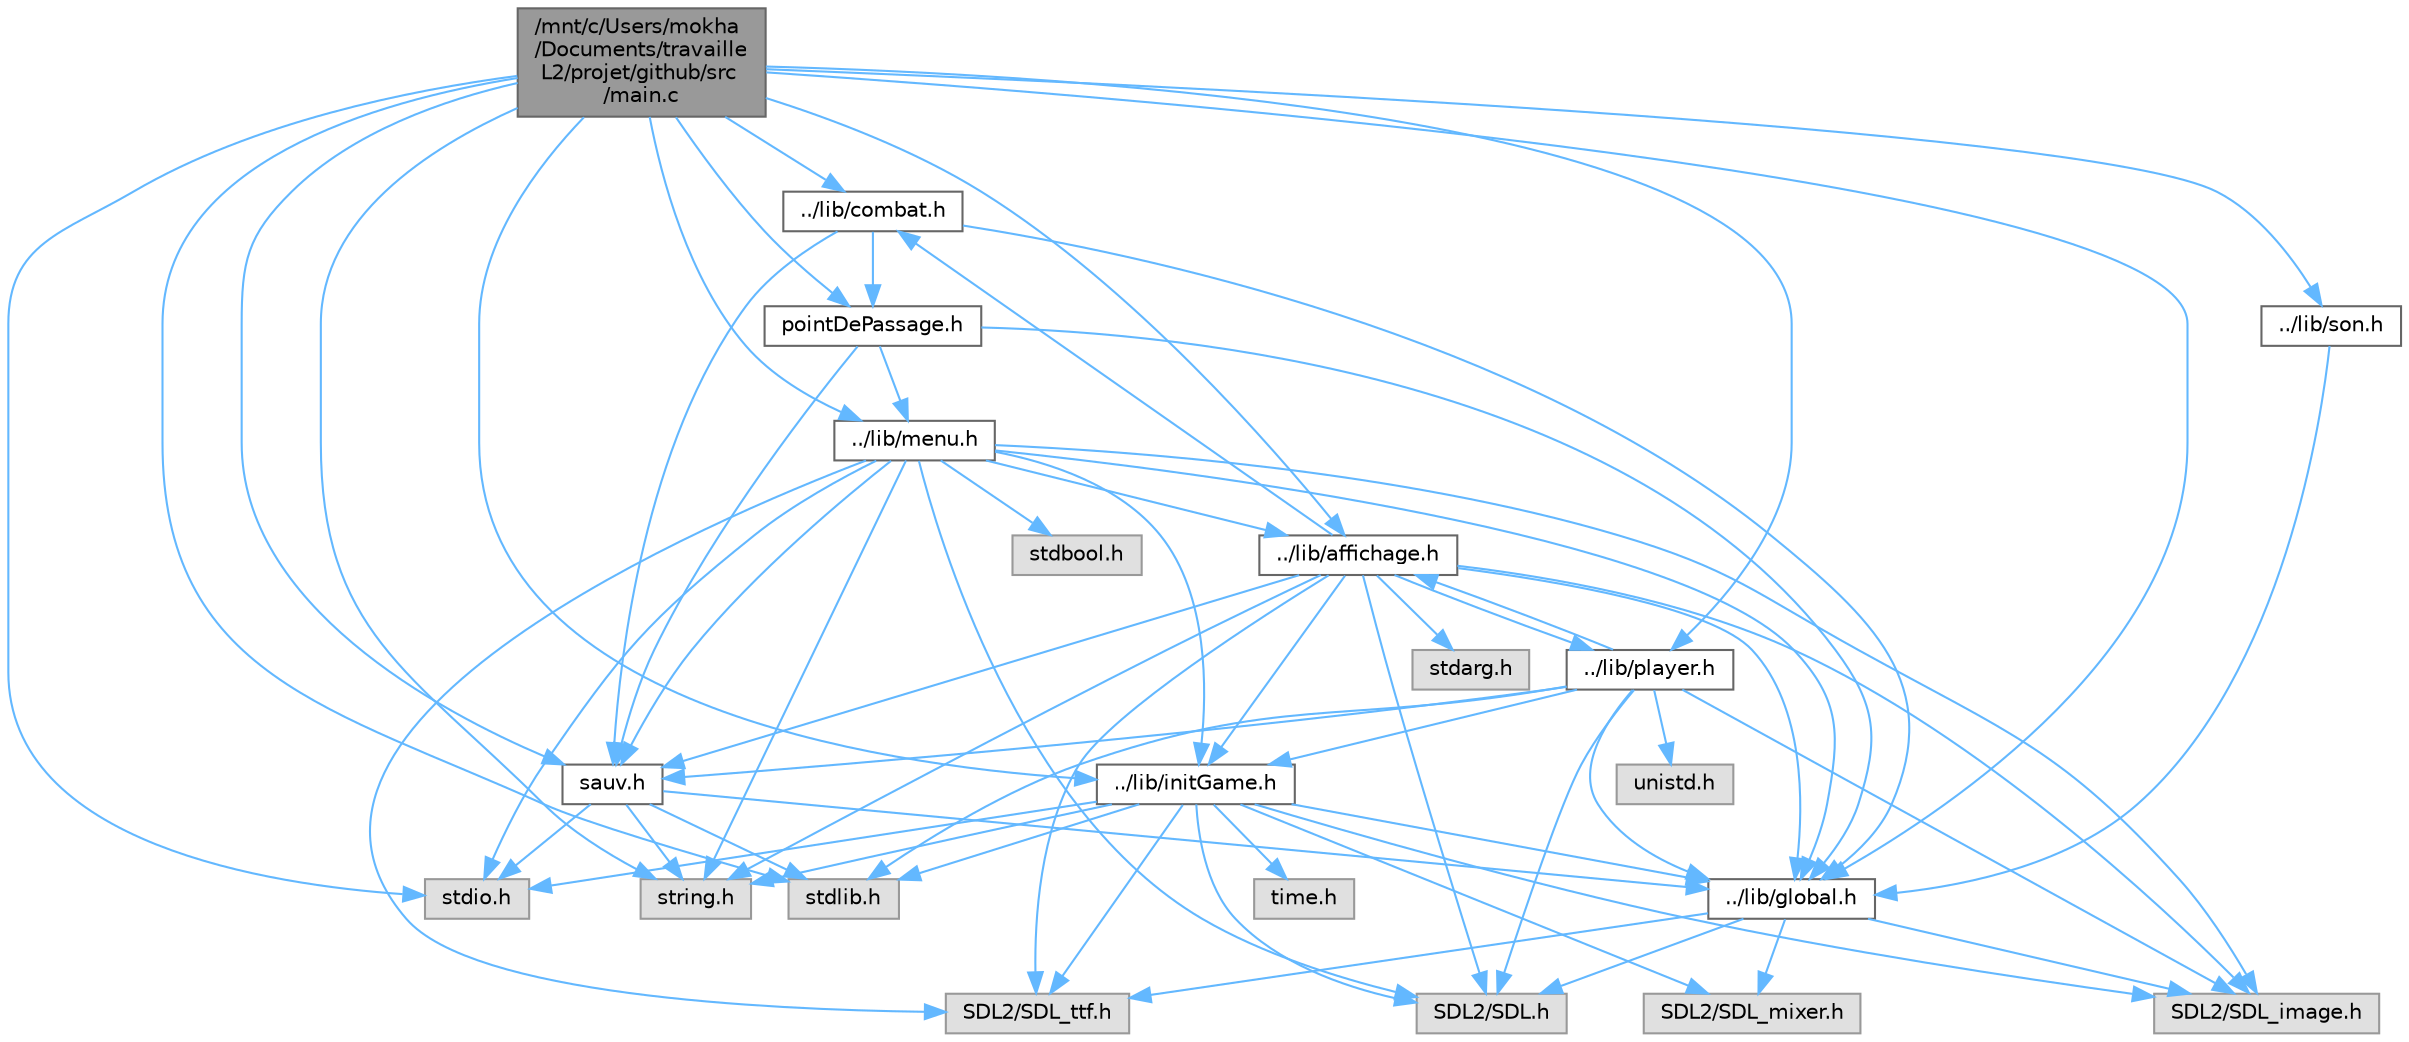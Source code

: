 digraph "/mnt/c/Users/mokha/Documents/travaille L2/projet/github/src/main.c"
{
 // LATEX_PDF_SIZE
  bgcolor="transparent";
  edge [fontname=Helvetica,fontsize=10,labelfontname=Helvetica,labelfontsize=10];
  node [fontname=Helvetica,fontsize=10,shape=box,height=0.2,width=0.4];
  Node1 [id="Node000001",label="/mnt/c/Users/mokha\l/Documents/travaille\l L2/projet/github/src\l/main.c",height=0.2,width=0.4,color="gray40", fillcolor="grey60", style="filled", fontcolor="black",tooltip="fichier contenant la fonctions principale"];
  Node1 -> Node2 [id="edge65_Node000001_Node000002",color="steelblue1",style="solid",tooltip=" "];
  Node2 [id="Node000002",label="stdio.h",height=0.2,width=0.4,color="grey60", fillcolor="#E0E0E0", style="filled",tooltip=" "];
  Node1 -> Node3 [id="edge66_Node000001_Node000003",color="steelblue1",style="solid",tooltip=" "];
  Node3 [id="Node000003",label="stdlib.h",height=0.2,width=0.4,color="grey60", fillcolor="#E0E0E0", style="filled",tooltip=" "];
  Node1 -> Node4 [id="edge67_Node000001_Node000004",color="steelblue1",style="solid",tooltip=" "];
  Node4 [id="Node000004",label="string.h",height=0.2,width=0.4,color="grey60", fillcolor="#E0E0E0", style="filled",tooltip=" "];
  Node1 -> Node5 [id="edge68_Node000001_Node000005",color="steelblue1",style="solid",tooltip=" "];
  Node5 [id="Node000005",label="../lib/combat.h",height=0.2,width=0.4,color="grey40", fillcolor="white", style="filled",URL="$combat_8h.html",tooltip="Gestion des combats dans le jeu."];
  Node5 -> Node6 [id="edge69_Node000005_Node000006",color="steelblue1",style="solid",tooltip=" "];
  Node6 [id="Node000006",label="sauv.h",height=0.2,width=0.4,color="grey40", fillcolor="white", style="filled",URL="$sauv_8h.html",tooltip="Gestion des sauvegardes et récupération des données du jeu."];
  Node6 -> Node2 [id="edge70_Node000006_Node000002",color="steelblue1",style="solid",tooltip=" "];
  Node6 -> Node3 [id="edge71_Node000006_Node000003",color="steelblue1",style="solid",tooltip=" "];
  Node6 -> Node4 [id="edge72_Node000006_Node000004",color="steelblue1",style="solid",tooltip=" "];
  Node6 -> Node7 [id="edge73_Node000006_Node000007",color="steelblue1",style="solid",tooltip=" "];
  Node7 [id="Node000007",label="../lib/global.h",height=0.2,width=0.4,color="grey40", fillcolor="white", style="filled",URL="$global_8h.html",tooltip="Définition des constantes, structures et variables globales du jeu."];
  Node7 -> Node8 [id="edge74_Node000007_Node000008",color="steelblue1",style="solid",tooltip=" "];
  Node8 [id="Node000008",label="SDL2/SDL.h",height=0.2,width=0.4,color="grey60", fillcolor="#E0E0E0", style="filled",tooltip=" "];
  Node7 -> Node9 [id="edge75_Node000007_Node000009",color="steelblue1",style="solid",tooltip=" "];
  Node9 [id="Node000009",label="SDL2/SDL_mixer.h",height=0.2,width=0.4,color="grey60", fillcolor="#E0E0E0", style="filled",tooltip=" "];
  Node7 -> Node10 [id="edge76_Node000007_Node000010",color="steelblue1",style="solid",tooltip=" "];
  Node10 [id="Node000010",label="SDL2/SDL_image.h",height=0.2,width=0.4,color="grey60", fillcolor="#E0E0E0", style="filled",tooltip=" "];
  Node7 -> Node11 [id="edge77_Node000007_Node000011",color="steelblue1",style="solid",tooltip=" "];
  Node11 [id="Node000011",label="SDL2/SDL_ttf.h",height=0.2,width=0.4,color="grey60", fillcolor="#E0E0E0", style="filled",tooltip=" "];
  Node5 -> Node12 [id="edge78_Node000005_Node000012",color="steelblue1",style="solid",tooltip=" "];
  Node12 [id="Node000012",label="pointDePassage.h",height=0.2,width=0.4,color="grey40", fillcolor="white", style="filled",URL="$pointDePassage_8h.html",tooltip="Gestion des points de passage et événements du jeu."];
  Node12 -> Node13 [id="edge79_Node000012_Node000013",color="steelblue1",style="solid",tooltip=" "];
  Node13 [id="Node000013",label="../lib/menu.h",height=0.2,width=0.4,color="grey40", fillcolor="white", style="filled",URL="$menu_8h.html",tooltip="Gestion des menus et des interfaces utilisateur."];
  Node13 -> Node6 [id="edge80_Node000013_Node000006",color="steelblue1",style="solid",tooltip=" "];
  Node13 -> Node14 [id="edge81_Node000013_Node000014",color="steelblue1",style="solid",tooltip=" "];
  Node14 [id="Node000014",label="../lib/initGame.h",height=0.2,width=0.4,color="grey40", fillcolor="white", style="filled",URL="$initGame_8h.html",tooltip="Initialisation et gestion de la SDL pour le jeu."];
  Node14 -> Node2 [id="edge82_Node000014_Node000002",color="steelblue1",style="solid",tooltip=" "];
  Node14 -> Node3 [id="edge83_Node000014_Node000003",color="steelblue1",style="solid",tooltip=" "];
  Node14 -> Node4 [id="edge84_Node000014_Node000004",color="steelblue1",style="solid",tooltip=" "];
  Node14 -> Node15 [id="edge85_Node000014_Node000015",color="steelblue1",style="solid",tooltip=" "];
  Node15 [id="Node000015",label="time.h",height=0.2,width=0.4,color="grey60", fillcolor="#E0E0E0", style="filled",tooltip=" "];
  Node14 -> Node8 [id="edge86_Node000014_Node000008",color="steelblue1",style="solid",tooltip=" "];
  Node14 -> Node9 [id="edge87_Node000014_Node000009",color="steelblue1",style="solid",tooltip=" "];
  Node14 -> Node10 [id="edge88_Node000014_Node000010",color="steelblue1",style="solid",tooltip=" "];
  Node14 -> Node11 [id="edge89_Node000014_Node000011",color="steelblue1",style="solid",tooltip=" "];
  Node14 -> Node7 [id="edge90_Node000014_Node000007",color="steelblue1",style="solid",tooltip=" "];
  Node13 -> Node16 [id="edge91_Node000013_Node000016",color="steelblue1",style="solid",tooltip=" "];
  Node16 [id="Node000016",label="../lib/affichage.h",height=0.2,width=0.4,color="grey40", fillcolor="white", style="filled",URL="$affichage_8h.html",tooltip="Fichier d'en-tête pour la gestion de l'affichage dans le jeu."];
  Node16 -> Node8 [id="edge92_Node000016_Node000008",color="steelblue1",style="solid",tooltip=" "];
  Node16 -> Node10 [id="edge93_Node000016_Node000010",color="steelblue1",style="solid",tooltip=" "];
  Node16 -> Node11 [id="edge94_Node000016_Node000011",color="steelblue1",style="solid",tooltip=" "];
  Node16 -> Node4 [id="edge95_Node000016_Node000004",color="steelblue1",style="solid",tooltip=" "];
  Node16 -> Node17 [id="edge96_Node000016_Node000017",color="steelblue1",style="solid",tooltip=" "];
  Node17 [id="Node000017",label="stdarg.h",height=0.2,width=0.4,color="grey60", fillcolor="#E0E0E0", style="filled",tooltip=" "];
  Node16 -> Node18 [id="edge97_Node000016_Node000018",color="steelblue1",style="solid",tooltip=" "];
  Node18 [id="Node000018",label="../lib/player.h",height=0.2,width=0.4,color="grey40", fillcolor="white", style="filled",URL="$player_8h.html",tooltip="Gestion du joueur dans le jeu."];
  Node18 -> Node8 [id="edge98_Node000018_Node000008",color="steelblue1",style="solid",tooltip=" "];
  Node18 -> Node10 [id="edge99_Node000018_Node000010",color="steelblue1",style="solid",tooltip=" "];
  Node18 -> Node19 [id="edge100_Node000018_Node000019",color="steelblue1",style="solid",tooltip=" "];
  Node19 [id="Node000019",label="unistd.h",height=0.2,width=0.4,color="grey60", fillcolor="#E0E0E0", style="filled",tooltip=" "];
  Node18 -> Node3 [id="edge101_Node000018_Node000003",color="steelblue1",style="solid",tooltip=" "];
  Node18 -> Node14 [id="edge102_Node000018_Node000014",color="steelblue1",style="solid",tooltip=" "];
  Node18 -> Node16 [id="edge103_Node000018_Node000016",color="steelblue1",style="solid",tooltip=" "];
  Node18 -> Node6 [id="edge104_Node000018_Node000006",color="steelblue1",style="solid",tooltip=" "];
  Node18 -> Node7 [id="edge105_Node000018_Node000007",color="steelblue1",style="solid",tooltip=" "];
  Node16 -> Node14 [id="edge106_Node000016_Node000014",color="steelblue1",style="solid",tooltip=" "];
  Node16 -> Node6 [id="edge107_Node000016_Node000006",color="steelblue1",style="solid",tooltip=" "];
  Node16 -> Node7 [id="edge108_Node000016_Node000007",color="steelblue1",style="solid",tooltip=" "];
  Node16 -> Node5 [id="edge109_Node000016_Node000005",color="steelblue1",style="solid",tooltip=" "];
  Node13 -> Node7 [id="edge110_Node000013_Node000007",color="steelblue1",style="solid",tooltip=" "];
  Node13 -> Node8 [id="edge111_Node000013_Node000008",color="steelblue1",style="solid",tooltip=" "];
  Node13 -> Node11 [id="edge112_Node000013_Node000011",color="steelblue1",style="solid",tooltip=" "];
  Node13 -> Node10 [id="edge113_Node000013_Node000010",color="steelblue1",style="solid",tooltip=" "];
  Node13 -> Node2 [id="edge114_Node000013_Node000002",color="steelblue1",style="solid",tooltip=" "];
  Node13 -> Node4 [id="edge115_Node000013_Node000004",color="steelblue1",style="solid",tooltip=" "];
  Node13 -> Node20 [id="edge116_Node000013_Node000020",color="steelblue1",style="solid",tooltip=" "];
  Node20 [id="Node000020",label="stdbool.h",height=0.2,width=0.4,color="grey60", fillcolor="#E0E0E0", style="filled",tooltip=" "];
  Node12 -> Node6 [id="edge117_Node000012_Node000006",color="steelblue1",style="solid",tooltip=" "];
  Node12 -> Node7 [id="edge118_Node000012_Node000007",color="steelblue1",style="solid",tooltip=" "];
  Node5 -> Node7 [id="edge119_Node000005_Node000007",color="steelblue1",style="solid",tooltip=" "];
  Node1 -> Node18 [id="edge120_Node000001_Node000018",color="steelblue1",style="solid",tooltip=" "];
  Node1 -> Node14 [id="edge121_Node000001_Node000014",color="steelblue1",style="solid",tooltip=" "];
  Node1 -> Node6 [id="edge122_Node000001_Node000006",color="steelblue1",style="solid",tooltip=" "];
  Node1 -> Node16 [id="edge123_Node000001_Node000016",color="steelblue1",style="solid",tooltip=" "];
  Node1 -> Node12 [id="edge124_Node000001_Node000012",color="steelblue1",style="solid",tooltip=" "];
  Node1 -> Node13 [id="edge125_Node000001_Node000013",color="steelblue1",style="solid",tooltip=" "];
  Node1 -> Node7 [id="edge126_Node000001_Node000007",color="steelblue1",style="solid",tooltip=" "];
  Node1 -> Node21 [id="edge127_Node000001_Node000021",color="steelblue1",style="solid",tooltip=" "];
  Node21 [id="Node000021",label="../lib/son.h",height=0.2,width=0.4,color="grey40", fillcolor="white", style="filled",URL="$son_8h.html",tooltip="Gestion de la musique et des effets sonore du jeu."];
  Node21 -> Node7 [id="edge128_Node000021_Node000007",color="steelblue1",style="solid",tooltip=" "];
}
